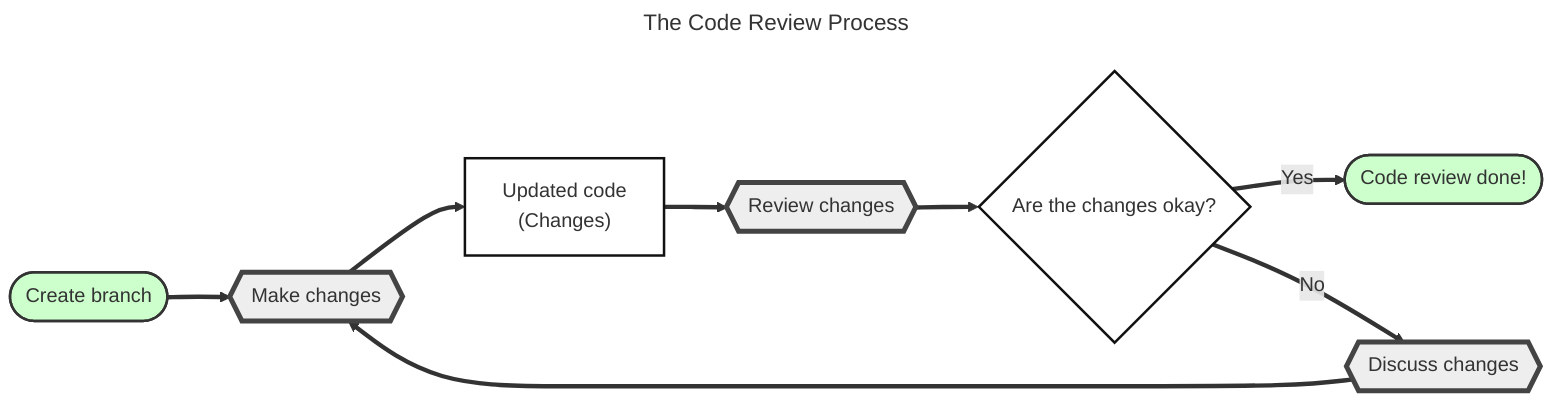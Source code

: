 ---
title: The Code Review Process
---
flowchart LR
    Start([Create branch])
    End([Code review done!])
    style Start fill:#cfc,stroke:#333,stroke-width:2px
    style End fill:#cfc,stroke:#333,stroke-width:2px

    Code1{{Make changes}}
    Code2["Updated code<br>(Changes)"]
    style Code1 fill:#eee,stroke:#444,stroke-width:4px
    style Code2 fill:#fff,stroke:#111,stroke-width:2px

    Review1{{Review changes}}
    Review2{"Are the changes okay?"}
    Review3{{"Discuss changes"}}
    style Review1 fill:#eee,stroke:#444,stroke-width:4px
    style Review2 fill:#fff,stroke:#111,stroke-width:2px
    style Review3 fill:#eee,stroke:#444,stroke-width:4px
    
    Start==>Code1
    Code1==>Code2
    Code2==>Review1
    Review1==>Review2
    Review2==>|Yes|End
    Review2==>|No|Review3
    Review3==>Code1